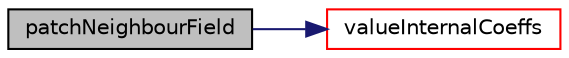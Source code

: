digraph "patchNeighbourField"
{
  bgcolor="transparent";
  edge [fontname="Helvetica",fontsize="10",labelfontname="Helvetica",labelfontsize="10"];
  node [fontname="Helvetica",fontsize="10",shape=record];
  rankdir="LR";
  Node62 [label="patchNeighbourField",height=0.2,width=0.4,color="black", fillcolor="grey75", style="filled", fontcolor="black"];
  Node62 -> Node63 [color="midnightblue",fontsize="10",style="solid",fontname="Helvetica"];
  Node63 [label="valueInternalCoeffs",height=0.2,width=0.4,color="red",URL="$a22789.html#a541ce5c2450b431429d4b4833b66761f",tooltip="Return the matrix diagonal coefficients corresponding to the. "];
}
